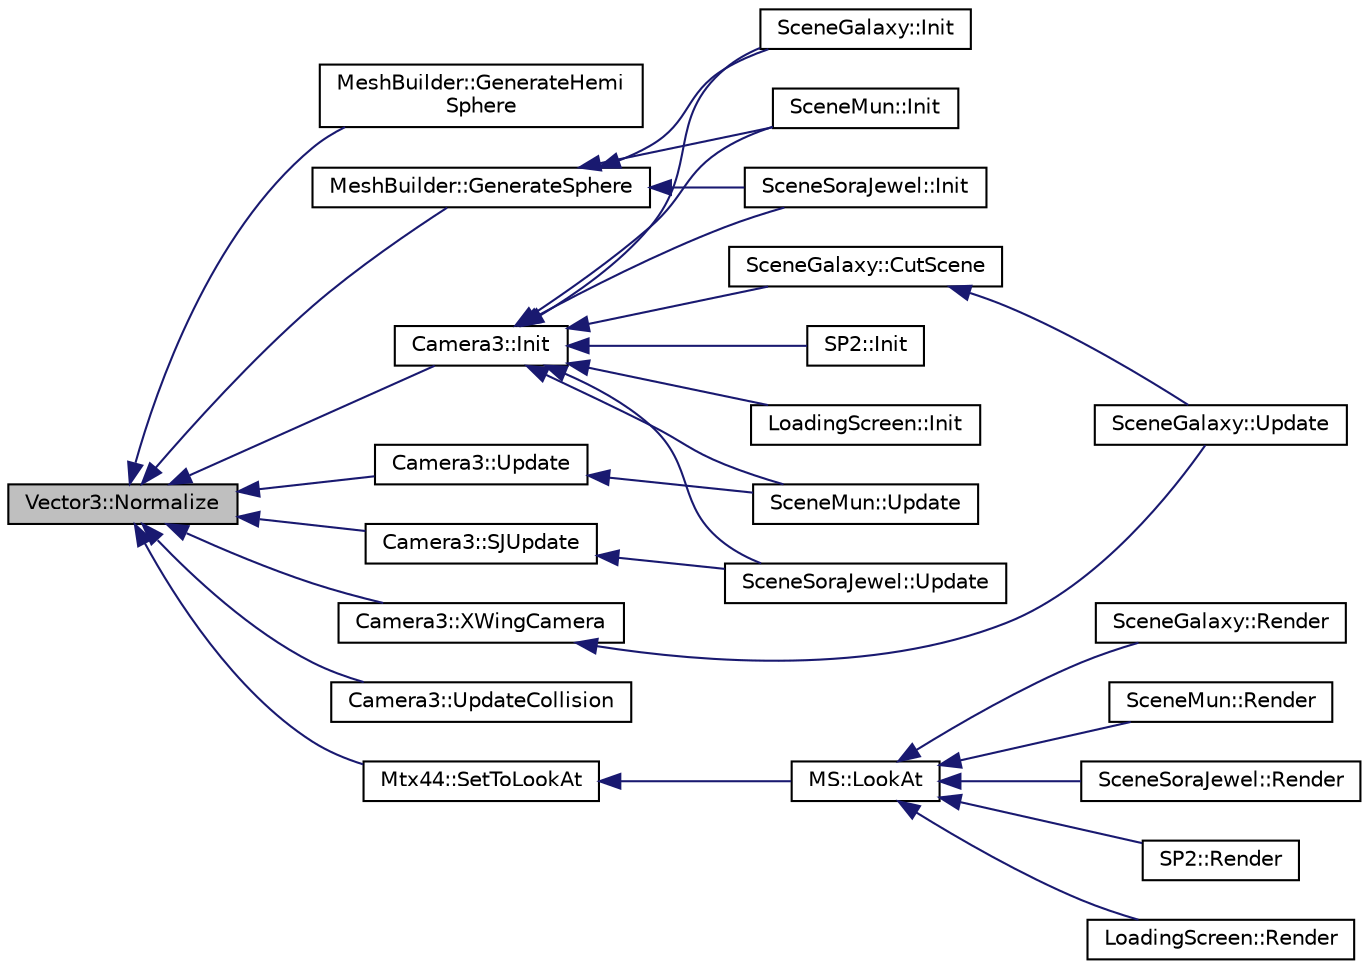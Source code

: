 digraph "Vector3::Normalize"
{
  bgcolor="transparent";
  edge [fontname="Helvetica",fontsize="10",labelfontname="Helvetica",labelfontsize="10"];
  node [fontname="Helvetica",fontsize="10",shape=record];
  rankdir="LR";
  Node1 [label="Vector3::Normalize",height=0.2,width=0.4,color="black", fillcolor="grey75", style="filled", fontcolor="black"];
  Node1 -> Node2 [dir="back",color="midnightblue",fontsize="10",style="solid",fontname="Helvetica"];
  Node2 [label="MeshBuilder::GenerateHemi\lSphere",height=0.2,width=0.4,color="black",URL="$classMeshBuilder.html#a5fef815cfebe98c1e2b077fa66209b8c"];
  Node1 -> Node3 [dir="back",color="midnightblue",fontsize="10",style="solid",fontname="Helvetica"];
  Node3 [label="MeshBuilder::GenerateSphere",height=0.2,width=0.4,color="black",URL="$classMeshBuilder.html#a30a1368cb5deb84777a1f6fbfbca110e"];
  Node3 -> Node4 [dir="back",color="midnightblue",fontsize="10",style="solid",fontname="Helvetica"];
  Node4 [label="SceneGalaxy::Init",height=0.2,width=0.4,color="black",URL="$classSceneGalaxy.html#aee7f7c80c0fcc156b5b6790822cb67e8",tooltip="Scene Galaxy main initializer function. "];
  Node3 -> Node5 [dir="back",color="midnightblue",fontsize="10",style="solid",fontname="Helvetica"];
  Node5 [label="SceneMun::Init",height=0.2,width=0.4,color="black",URL="$classSceneMun.html#a5eec44c082c3ce5c0aa99c16edebaca2",tooltip="Main initialiser function for SceneMun. "];
  Node3 -> Node6 [dir="back",color="midnightblue",fontsize="10",style="solid",fontname="Helvetica"];
  Node6 [label="SceneSoraJewel::Init",height=0.2,width=0.4,color="black",URL="$classSceneSoraJewel.html#abbbb6e7033bb2bac25db0d27738cbc2c",tooltip="This function initialises everything needed for the scene. "];
  Node1 -> Node7 [dir="back",color="midnightblue",fontsize="10",style="solid",fontname="Helvetica"];
  Node7 [label="Camera3::Init",height=0.2,width=0.4,color="black",URL="$classCamera3.html#a19ed99e698e764c1da3a985cf75eb93f",tooltip="Camera3 initializer. "];
  Node7 -> Node8 [dir="back",color="midnightblue",fontsize="10",style="solid",fontname="Helvetica"];
  Node8 [label="SceneGalaxy::CutScene",height=0.2,width=0.4,color="black",URL="$classSceneGalaxy.html#a6423b415bf29060d3be4598d74f7335f",tooltip="SceneGalaxy CutScene function. "];
  Node8 -> Node9 [dir="back",color="midnightblue",fontsize="10",style="solid",fontname="Helvetica"];
  Node9 [label="SceneGalaxy::Update",height=0.2,width=0.4,color="black",URL="$classSceneGalaxy.html#a20f9275f7788921a7cd843219b9bdeff",tooltip="SceneGalaxy main update function. "];
  Node7 -> Node10 [dir="back",color="midnightblue",fontsize="10",style="solid",fontname="Helvetica"];
  Node10 [label="SP2::Init",height=0.2,width=0.4,color="black",URL="$classSP2.html#a8669c489b6a968f367a4610b254ac992",tooltip="SP2 main initializer function. "];
  Node7 -> Node11 [dir="back",color="midnightblue",fontsize="10",style="solid",fontname="Helvetica"];
  Node11 [label="LoadingScreen::Init",height=0.2,width=0.4,color="black",URL="$classLoadingScreen.html#a7fa77cff0af874a23c6043a80af09da3",tooltip="LoadingScreen main initializer function. "];
  Node7 -> Node4 [dir="back",color="midnightblue",fontsize="10",style="solid",fontname="Helvetica"];
  Node7 -> Node5 [dir="back",color="midnightblue",fontsize="10",style="solid",fontname="Helvetica"];
  Node7 -> Node6 [dir="back",color="midnightblue",fontsize="10",style="solid",fontname="Helvetica"];
  Node7 -> Node12 [dir="back",color="midnightblue",fontsize="10",style="solid",fontname="Helvetica"];
  Node12 [label="SceneMun::Update",height=0.2,width=0.4,color="black",URL="$classSceneMun.html#ac31a057e66f46bb4d9a7b3fb1c2cfbb9",tooltip="SceneMun main update Function. "];
  Node7 -> Node13 [dir="back",color="midnightblue",fontsize="10",style="solid",fontname="Helvetica"];
  Node13 [label="SceneSoraJewel::Update",height=0.2,width=0.4,color="black",URL="$classSceneSoraJewel.html#a581a47998e6133291289306656463cb6",tooltip="This function is constantly running to update the scene such as animation and game logics..."];
  Node1 -> Node14 [dir="back",color="midnightblue",fontsize="10",style="solid",fontname="Helvetica"];
  Node14 [label="Mtx44::SetToLookAt",height=0.2,width=0.4,color="black",URL="$classMtx44.html#a7c3d2d30d9ed5bfca2ba97d0e570930f",tooltip="Set matrix to be a lookat matrix. "];
  Node14 -> Node15 [dir="back",color="midnightblue",fontsize="10",style="solid",fontname="Helvetica"];
  Node15 [label="MS::LookAt",height=0.2,width=0.4,color="black",URL="$classMS.html#a2638cd3249260877cc31329978fb6b38",tooltip="Setup lookat matrix and push to matrix stack. "];
  Node15 -> Node16 [dir="back",color="midnightblue",fontsize="10",style="solid",fontname="Helvetica"];
  Node16 [label="SP2::Render",height=0.2,width=0.4,color="black",URL="$classSP2.html#a90159ea511cadcc99364c6f75d108a71",tooltip="SP2 main render function to render everything. "];
  Node15 -> Node17 [dir="back",color="midnightblue",fontsize="10",style="solid",fontname="Helvetica"];
  Node17 [label="LoadingScreen::Render",height=0.2,width=0.4,color="black",URL="$classLoadingScreen.html#a9325ad1fb08d5103eceefefe7cb1d316",tooltip="LoadingScreen main render function to render everything. "];
  Node15 -> Node18 [dir="back",color="midnightblue",fontsize="10",style="solid",fontname="Helvetica"];
  Node18 [label="SceneGalaxy::Render",height=0.2,width=0.4,color="black",URL="$classSceneGalaxy.html#a08eb5a414e64d7dca3a14f1d6d48855a",tooltip="SceneGalaxy Render function. "];
  Node15 -> Node19 [dir="back",color="midnightblue",fontsize="10",style="solid",fontname="Helvetica"];
  Node19 [label="SceneMun::Render",height=0.2,width=0.4,color="black",URL="$classSceneMun.html#aa953e0eaad928335a38aefe9df1021a6",tooltip="SceneMun&#39;s main render function. "];
  Node15 -> Node20 [dir="back",color="midnightblue",fontsize="10",style="solid",fontname="Helvetica"];
  Node20 [label="SceneSoraJewel::Render",height=0.2,width=0.4,color="black",URL="$classSceneSoraJewel.html#a5609b1a03e5d60a01ac655e2f10bcfc9",tooltip="This function is the main and is responsible for getting the OBJ and or mesh to the sccene..."];
  Node1 -> Node21 [dir="back",color="midnightblue",fontsize="10",style="solid",fontname="Helvetica"];
  Node21 [label="Camera3::SJUpdate",height=0.2,width=0.4,color="black",URL="$classCamera3.html#a9b14833d93a40442a53edf635837045c",tooltip="Camera3 SJUpdate funcion. "];
  Node21 -> Node13 [dir="back",color="midnightblue",fontsize="10",style="solid",fontname="Helvetica"];
  Node1 -> Node22 [dir="back",color="midnightblue",fontsize="10",style="solid",fontname="Helvetica"];
  Node22 [label="Camera3::Update",height=0.2,width=0.4,color="black",URL="$classCamera3.html#a1325eb6c97194791fb8da473e2560add",tooltip="Camera3 Update function. "];
  Node22 -> Node12 [dir="back",color="midnightblue",fontsize="10",style="solid",fontname="Helvetica"];
  Node1 -> Node23 [dir="back",color="midnightblue",fontsize="10",style="solid",fontname="Helvetica"];
  Node23 [label="Camera3::UpdateCollision",height=0.2,width=0.4,color="black",URL="$classCamera3.html#a9cae806b6aeb0cef0650ddbcc73b465c",tooltip="Camera3 UpdateCollision function. "];
  Node1 -> Node24 [dir="back",color="midnightblue",fontsize="10",style="solid",fontname="Helvetica"];
  Node24 [label="Camera3::XWingCamera",height=0.2,width=0.4,color="black",URL="$classCamera3.html#a94a1b58131f6af3e0f46152c6928921a",tooltip="Camera3 XWingCamera function. "];
  Node24 -> Node9 [dir="back",color="midnightblue",fontsize="10",style="solid",fontname="Helvetica"];
}
